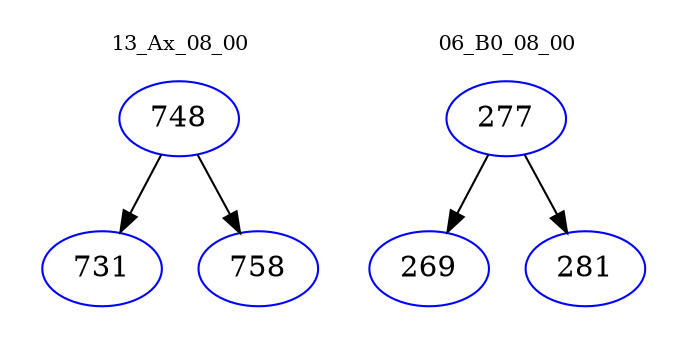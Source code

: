 digraph{
subgraph cluster_0 {
color = white
label = "13_Ax_08_00";
fontsize=10;
T0_748 [label="748", color="blue"]
T0_748 -> T0_731 [color="black"]
T0_731 [label="731", color="blue"]
T0_748 -> T0_758 [color="black"]
T0_758 [label="758", color="blue"]
}
subgraph cluster_1 {
color = white
label = "06_B0_08_00";
fontsize=10;
T1_277 [label="277", color="blue"]
T1_277 -> T1_269 [color="black"]
T1_269 [label="269", color="blue"]
T1_277 -> T1_281 [color="black"]
T1_281 [label="281", color="blue"]
}
}

